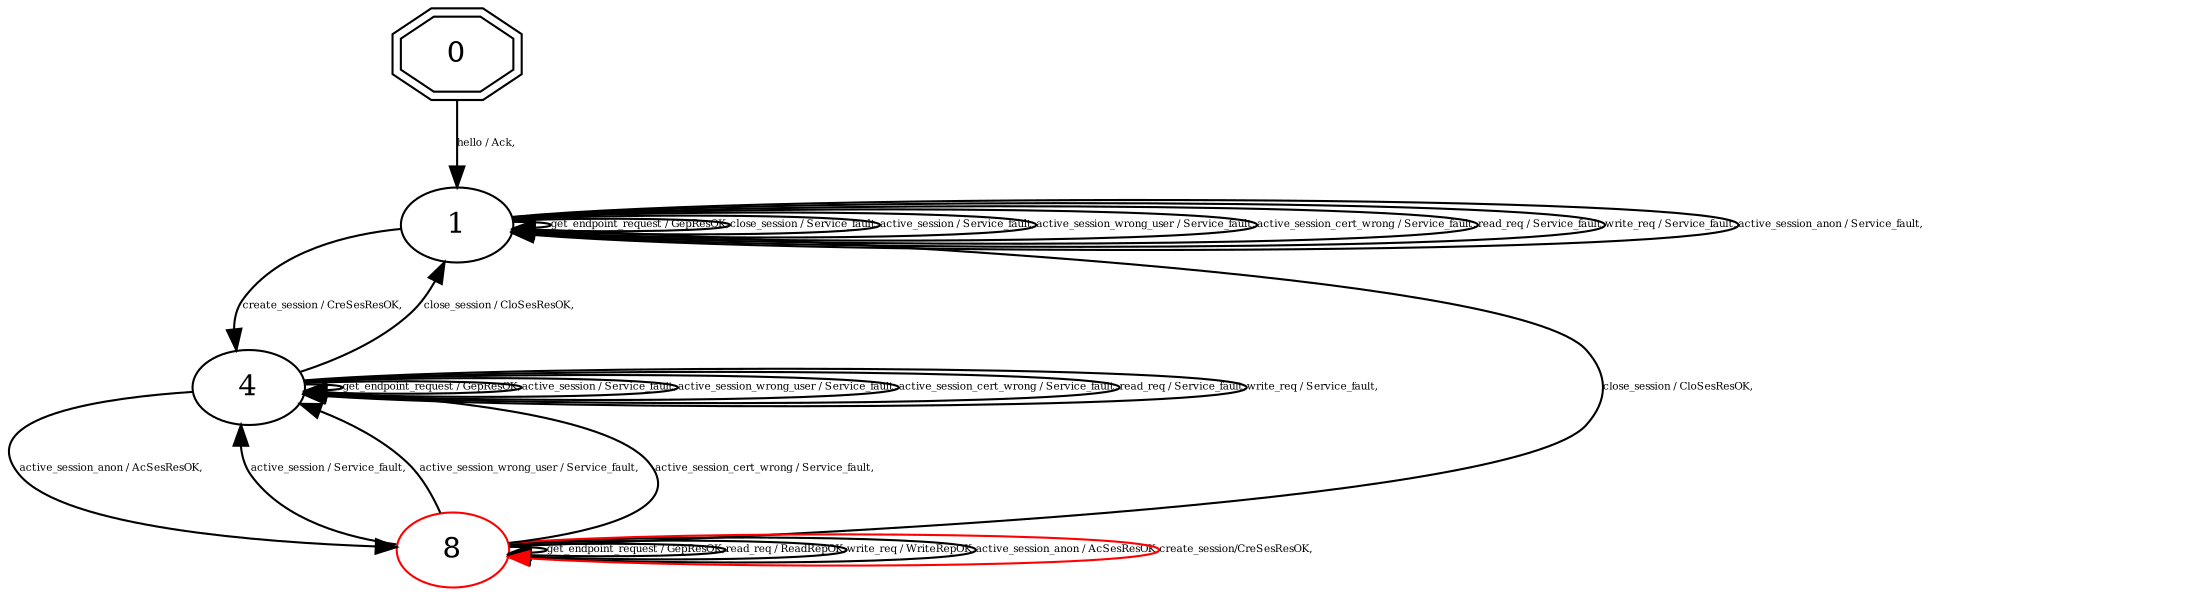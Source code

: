 digraph "Automata" { 
	 "1_1_false" [shape=ellipse,style=filled,fillcolor=white,URL="1",label="1"];
	 "8_1_false" [shape=ellipse,style=filled,fillcolor=white,URL="8",label="8",color=red];
	 "0_1_false" [shape=doubleoctagon,style=filled,fillcolor=white,URL="0",label="0"];
	 "4_1_false" [shape=ellipse,style=filled,fillcolor=white,URL="4",label="4"];
	 "4_1_false"->"4_1_false" [fontsize=5,label="get_endpoint_request / GepResOK,"];
	 "4_1_false"->"4_1_false" [fontsize=5,label="active_session / Service_fault,"];
	 "4_1_false"->"4_1_false" [fontsize=5,label="active_session_wrong_user / Service_fault,"];
	 "4_1_false"->"4_1_false" [fontsize=5,label="active_session_cert_wrong / Service_fault,"];
	 "4_1_false"->"4_1_false" [fontsize=5,label="read_req / Service_fault,"];
	 "4_1_false"->"4_1_false" [fontsize=5,label="write_req / Service_fault,"];
	 "4_1_false"->"1_1_false" [fontsize=5,label="close_session / CloSesResOK,"];
	 "4_1_false"->"8_1_false" [fontsize=5,label="active_session_anon / AcSesResOK,"];
	 "8_1_false"->"1_1_false" [fontsize=5,label="close_session / CloSesResOK,"];
	 "8_1_false"->"8_1_false" [fontsize=5,label="get_endpoint_request / GepResOK,"];
	 "8_1_false"->"8_1_false" [fontsize=5,label="read_req / ReadRepOK,"];
	 "8_1_false"->"8_1_false" [fontsize=5,label="write_req / WriteRepOK,"];
	 "8_1_false"->"8_1_false" [fontsize=5,label="active_session_anon / AcSesResOK,"];
	 "8_1_false"->"4_1_false" [fontsize=5,label="active_session / Service_fault,"];
	 "8_1_false"->"4_1_false" [fontsize=5,label="active_session_wrong_user / Service_fault,"];
	 "8_1_false"->"4_1_false" [fontsize=5,label="active_session_cert_wrong / Service_fault,"];
	 "1_1_false"->"4_1_false" [fontsize=5,label="create_session / CreSesResOK,"];
	 "1_1_false"->"1_1_false" [fontsize=5,label="get_endpoint_request / GepResOK,"];
	 "1_1_false"->"1_1_false" [fontsize=5,label="close_session / Service_fault,"];
	 "1_1_false"->"1_1_false" [fontsize=5,label="active_session / Service_fault,"];
	 "1_1_false"->"1_1_false" [fontsize=5,label="active_session_wrong_user / Service_fault,"];
	 "1_1_false"->"1_1_false" [fontsize=5,label="active_session_cert_wrong / Service_fault,"];
	 "1_1_false"->"1_1_false" [fontsize=5,label="read_req / Service_fault,"];
	 "1_1_false"->"1_1_false" [fontsize=5,label="write_req / Service_fault,"];
	 "1_1_false"->"1_1_false" [fontsize=5,label="active_session_anon / Service_fault,"];
	 "0_1_false"->"1_1_false" [fontsize=5,label="hello / Ack,"];
	"8_1_false"->"8_1_false"[color=red,label="create_session/CreSesResOK,",fontsize=5];}
